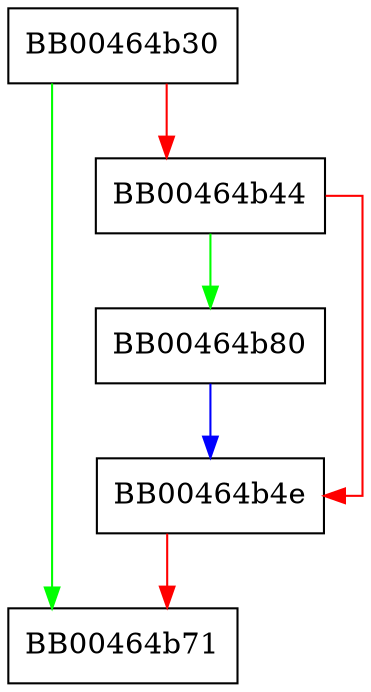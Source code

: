 digraph app_RAND_write {
  node [shape="box"];
  graph [splines=ortho];
  BB00464b30 -> BB00464b71 [color="green"];
  BB00464b30 -> BB00464b44 [color="red"];
  BB00464b44 -> BB00464b80 [color="green"];
  BB00464b44 -> BB00464b4e [color="red"];
  BB00464b4e -> BB00464b71 [color="red"];
  BB00464b80 -> BB00464b4e [color="blue"];
}